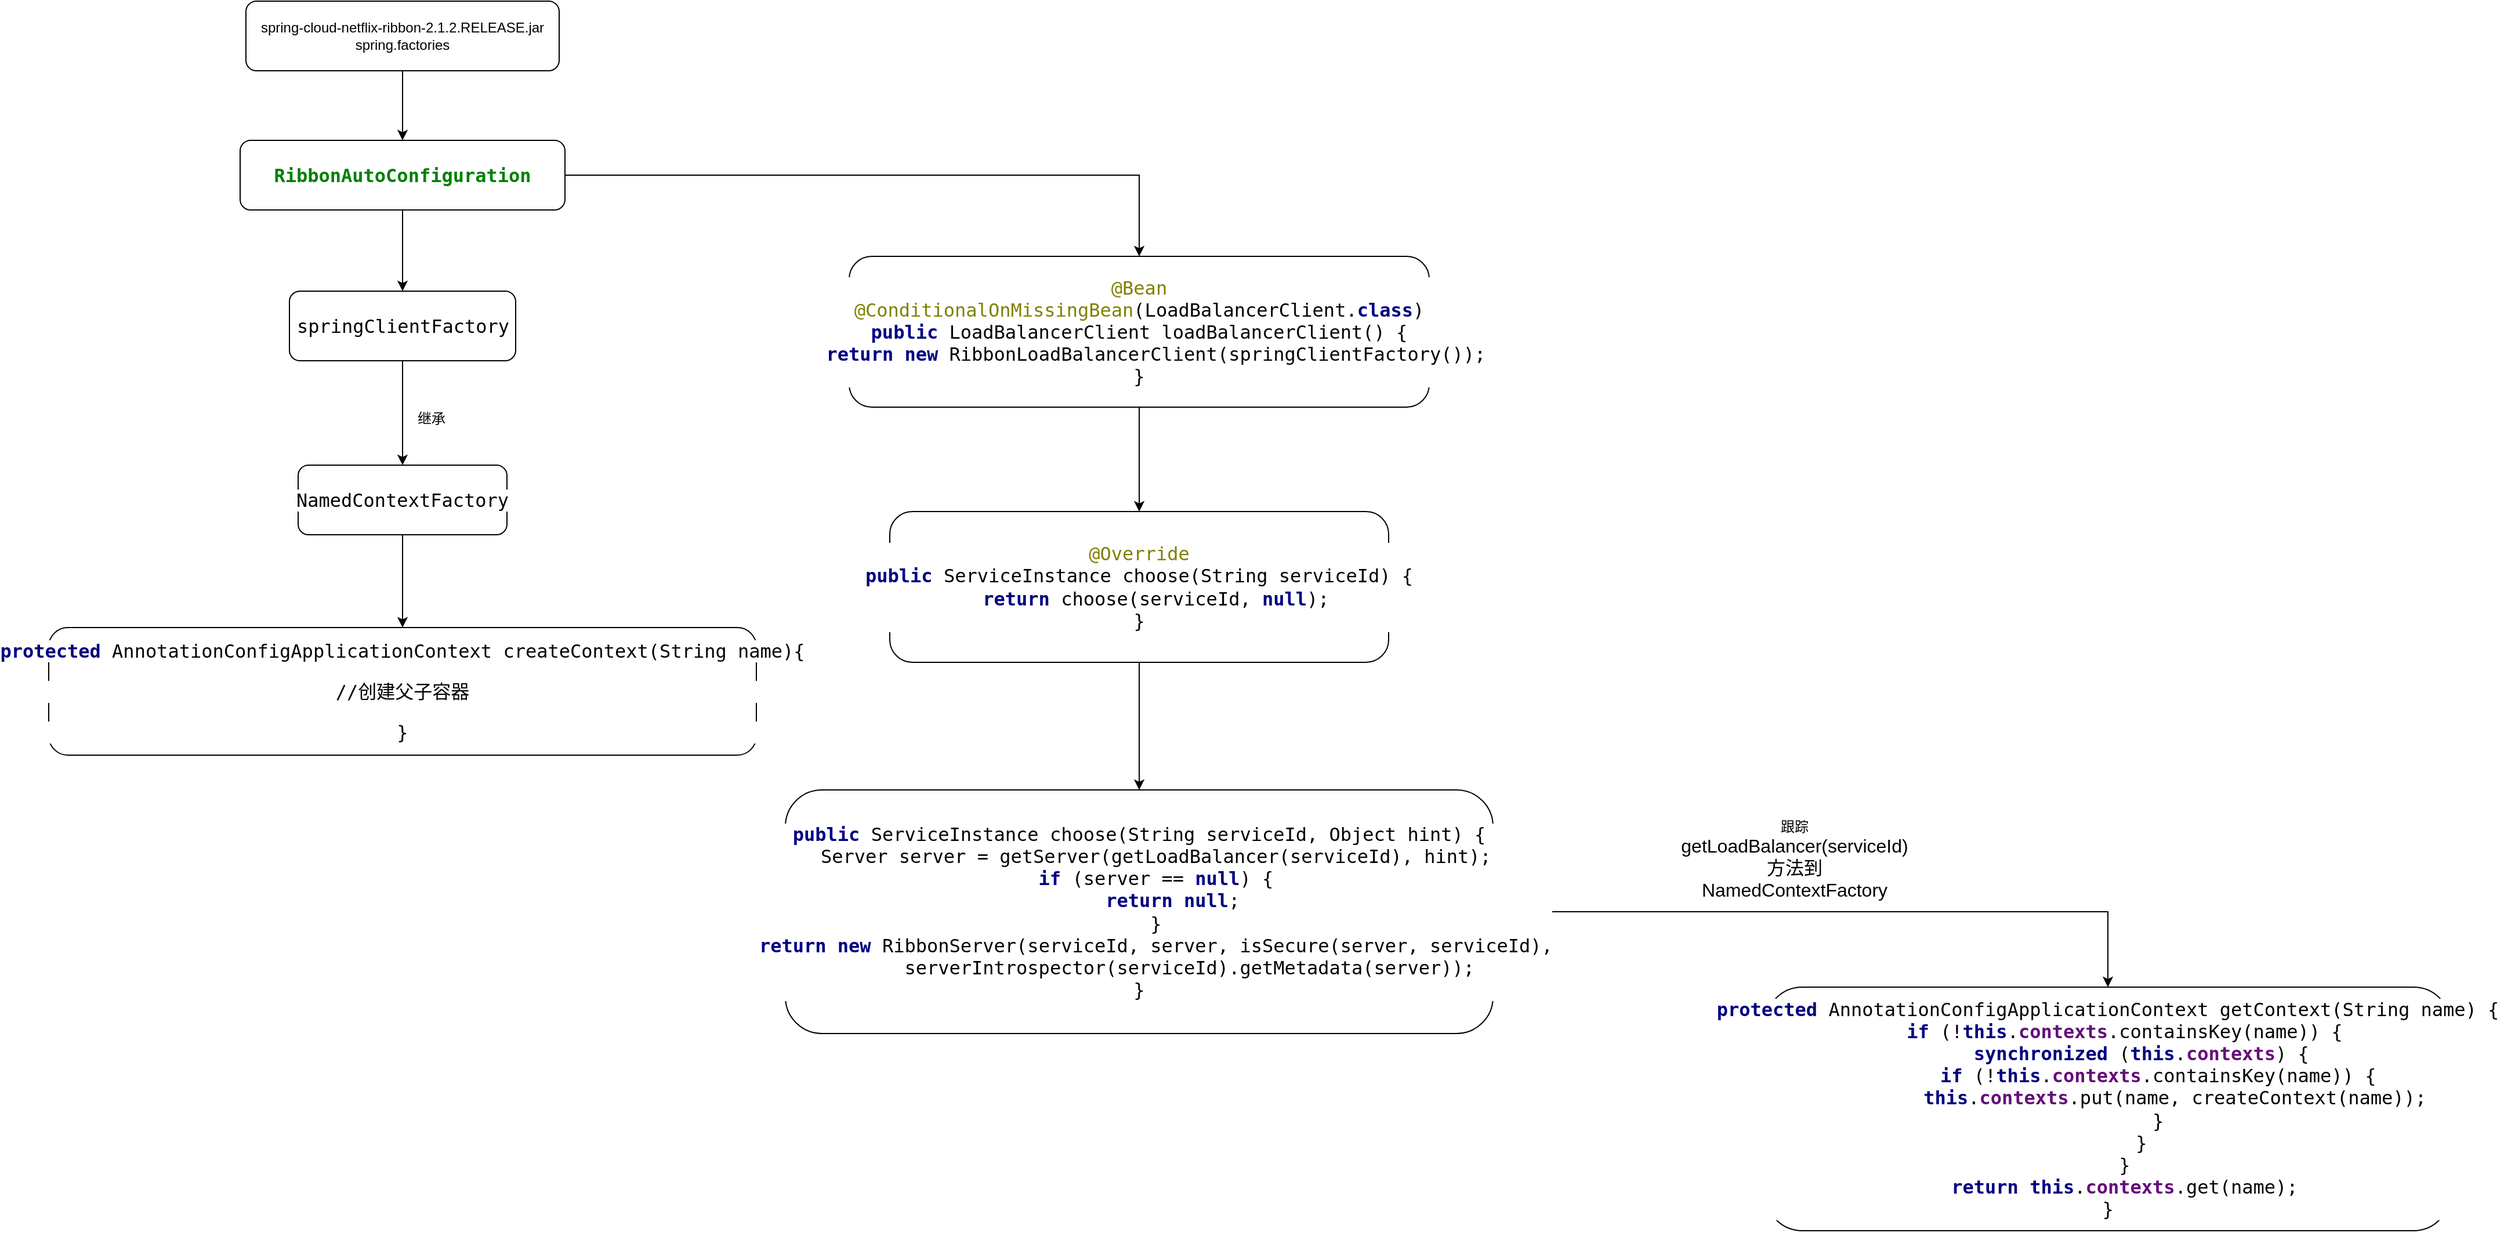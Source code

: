 <mxfile version="14.2.7" type="github">
  <diagram id="s-E9I-J_Y93IWlwAKrD2" name="Page-1">
    <mxGraphModel dx="1067" dy="488" grid="1" gridSize="10" guides="1" tooltips="1" connect="1" arrows="1" fold="1" page="1" pageScale="1" pageWidth="827" pageHeight="1169" math="0" shadow="0">
      <root>
        <mxCell id="0" />
        <mxCell id="1" parent="0" />
        <mxCell id="WCGH3zQjEyVRS78NS4z2-3" style="edgeStyle=orthogonalEdgeStyle;rounded=0;orthogonalLoop=1;jettySize=auto;html=1;" edge="1" parent="1" source="WCGH3zQjEyVRS78NS4z2-1" target="WCGH3zQjEyVRS78NS4z2-2">
          <mxGeometry relative="1" as="geometry" />
        </mxCell>
        <mxCell id="WCGH3zQjEyVRS78NS4z2-1" value="spring-cloud-netflix-ribbon-2.1.2.RELEASE.jar&lt;br&gt;spring.factories" style="rounded=1;whiteSpace=wrap;html=1;" vertex="1" parent="1">
          <mxGeometry x="260" y="90" width="270" height="60" as="geometry" />
        </mxCell>
        <mxCell id="WCGH3zQjEyVRS78NS4z2-6" style="edgeStyle=orthogonalEdgeStyle;rounded=0;orthogonalLoop=1;jettySize=auto;html=1;" edge="1" parent="1" source="WCGH3zQjEyVRS78NS4z2-2" target="WCGH3zQjEyVRS78NS4z2-4">
          <mxGeometry relative="1" as="geometry" />
        </mxCell>
        <mxCell id="WCGH3zQjEyVRS78NS4z2-12" style="edgeStyle=orthogonalEdgeStyle;rounded=0;orthogonalLoop=1;jettySize=auto;html=1;entryX=0.5;entryY=0;entryDx=0;entryDy=0;" edge="1" parent="1" source="WCGH3zQjEyVRS78NS4z2-2" target="WCGH3zQjEyVRS78NS4z2-11">
          <mxGeometry relative="1" as="geometry" />
        </mxCell>
        <mxCell id="WCGH3zQjEyVRS78NS4z2-2" value="&lt;pre style=&quot;background-color: rgb(255 , 255 , 255) ; font-size: 12pt&quot;&gt;&lt;span style=&quot;color: #008000 ; font-weight: bold&quot;&gt;RibbonAutoConfiguration&lt;/span&gt;&lt;/pre&gt;" style="rounded=1;whiteSpace=wrap;html=1;" vertex="1" parent="1">
          <mxGeometry x="255" y="210" width="280" height="60" as="geometry" />
        </mxCell>
        <mxCell id="WCGH3zQjEyVRS78NS4z2-7" style="edgeStyle=orthogonalEdgeStyle;rounded=0;orthogonalLoop=1;jettySize=auto;html=1;" edge="1" parent="1" source="WCGH3zQjEyVRS78NS4z2-4" target="WCGH3zQjEyVRS78NS4z2-5">
          <mxGeometry relative="1" as="geometry" />
        </mxCell>
        <mxCell id="WCGH3zQjEyVRS78NS4z2-4" value="&lt;pre style=&quot;background-color: rgb(255 , 255 , 255) ; font-size: 12pt&quot;&gt;springClientFactory&lt;/pre&gt;" style="rounded=1;whiteSpace=wrap;html=1;" vertex="1" parent="1">
          <mxGeometry x="297.5" y="340" width="195" height="60" as="geometry" />
        </mxCell>
        <mxCell id="WCGH3zQjEyVRS78NS4z2-10" style="edgeStyle=orthogonalEdgeStyle;rounded=0;orthogonalLoop=1;jettySize=auto;html=1;exitX=0.5;exitY=1;exitDx=0;exitDy=0;" edge="1" parent="1" source="WCGH3zQjEyVRS78NS4z2-5" target="WCGH3zQjEyVRS78NS4z2-9">
          <mxGeometry relative="1" as="geometry" />
        </mxCell>
        <mxCell id="WCGH3zQjEyVRS78NS4z2-5" value="&lt;pre style=&quot;background-color: rgb(255 , 255 , 255) ; font-size: 12pt&quot;&gt;NamedContextFactory&lt;/pre&gt;" style="rounded=1;whiteSpace=wrap;html=1;" vertex="1" parent="1">
          <mxGeometry x="305" y="490" width="180" height="60" as="geometry" />
        </mxCell>
        <mxCell id="WCGH3zQjEyVRS78NS4z2-8" value="继承" style="text;html=1;strokeColor=none;fillColor=none;align=center;verticalAlign=middle;whiteSpace=wrap;rounded=0;" vertex="1" parent="1">
          <mxGeometry x="400" y="440" width="40" height="20" as="geometry" />
        </mxCell>
        <mxCell id="WCGH3zQjEyVRS78NS4z2-9" value="&lt;pre style=&quot;background-color: rgb(255 , 255 , 255) ; font-size: 12pt&quot;&gt;&lt;span style=&quot;color: #000080 ; font-weight: bold&quot;&gt;protected &lt;/span&gt;AnnotationConfigApplicationContext createContext(String name){&lt;/pre&gt;&lt;pre style=&quot;background-color: rgb(255 , 255 , 255) ; font-size: 12pt&quot;&gt;//创建父子容器&lt;/pre&gt;&lt;pre style=&quot;background-color: rgb(255 , 255 , 255) ; font-size: 12pt&quot;&gt;}&lt;/pre&gt;" style="rounded=1;whiteSpace=wrap;html=1;" vertex="1" parent="1">
          <mxGeometry x="90" y="630" width="610" height="110" as="geometry" />
        </mxCell>
        <mxCell id="WCGH3zQjEyVRS78NS4z2-14" style="edgeStyle=orthogonalEdgeStyle;rounded=0;orthogonalLoop=1;jettySize=auto;html=1;entryX=0.5;entryY=0;entryDx=0;entryDy=0;" edge="1" parent="1" source="WCGH3zQjEyVRS78NS4z2-11" target="WCGH3zQjEyVRS78NS4z2-13">
          <mxGeometry relative="1" as="geometry" />
        </mxCell>
        <mxCell id="WCGH3zQjEyVRS78NS4z2-11" value="&lt;pre style=&quot;background-color: rgb(255 , 255 , 255) ; font-size: 12pt&quot;&gt;&lt;span style=&quot;color: #808000&quot;&gt;@Bean&lt;br&gt;&lt;/span&gt;&lt;span style=&quot;color: #808000&quot;&gt;@ConditionalOnMissingBean&lt;/span&gt;(LoadBalancerClient.&lt;span style=&quot;color: #000080 ; font-weight: bold&quot;&gt;class&lt;/span&gt;)&lt;br&gt;&lt;span style=&quot;color: #000080 ; font-weight: bold&quot;&gt;public &lt;/span&gt;LoadBalancerClient loadBalancerClient() {&lt;br&gt;   &lt;span style=&quot;color: #000080 ; font-weight: bold&quot;&gt;return new &lt;/span&gt;RibbonLoadBalancerClient(springClientFactory());&lt;br&gt;}&lt;/pre&gt;" style="rounded=1;whiteSpace=wrap;html=1;" vertex="1" parent="1">
          <mxGeometry x="780" y="310" width="500" height="130" as="geometry" />
        </mxCell>
        <mxCell id="WCGH3zQjEyVRS78NS4z2-16" style="edgeStyle=orthogonalEdgeStyle;rounded=0;orthogonalLoop=1;jettySize=auto;html=1;" edge="1" parent="1" source="WCGH3zQjEyVRS78NS4z2-13" target="WCGH3zQjEyVRS78NS4z2-15">
          <mxGeometry relative="1" as="geometry" />
        </mxCell>
        <mxCell id="WCGH3zQjEyVRS78NS4z2-13" value="&lt;pre style=&quot;background-color: rgb(255 , 255 , 255) ; font-size: 12pt&quot;&gt;&lt;span style=&quot;color: #808000&quot;&gt;@Override&lt;br&gt;&lt;/span&gt;&lt;span style=&quot;color: #000080 ; font-weight: bold&quot;&gt;public &lt;/span&gt;ServiceInstance choose(String serviceId) {&lt;br&gt;   &lt;span style=&quot;color: #000080 ; font-weight: bold&quot;&gt;return &lt;/span&gt;choose(serviceId, &lt;span style=&quot;color: #000080 ; font-weight: bold&quot;&gt;null&lt;/span&gt;);&lt;br&gt;}&lt;/pre&gt;" style="rounded=1;whiteSpace=wrap;html=1;" vertex="1" parent="1">
          <mxGeometry x="815" y="530" width="430" height="130" as="geometry" />
        </mxCell>
        <mxCell id="WCGH3zQjEyVRS78NS4z2-20" style="edgeStyle=orthogonalEdgeStyle;rounded=0;orthogonalLoop=1;jettySize=auto;html=1;entryX=0.5;entryY=0;entryDx=0;entryDy=0;" edge="1" parent="1" source="WCGH3zQjEyVRS78NS4z2-15" target="WCGH3zQjEyVRS78NS4z2-17">
          <mxGeometry relative="1" as="geometry" />
        </mxCell>
        <mxCell id="WCGH3zQjEyVRS78NS4z2-15" value="&lt;pre style=&quot;background-color: rgb(255 , 255 , 255) ; font-size: 12pt&quot;&gt;&lt;span style=&quot;color: #000080 ; font-weight: bold&quot;&gt;public &lt;/span&gt;ServiceInstance choose(String serviceId, Object hint) {&lt;br&gt;   Server server = getServer(getLoadBalancer(serviceId), hint);&lt;br&gt;   &lt;span style=&quot;color: #000080 ; font-weight: bold&quot;&gt;if &lt;/span&gt;(server == &lt;span style=&quot;color: #000080 ; font-weight: bold&quot;&gt;null&lt;/span&gt;) {&lt;br&gt;      &lt;span style=&quot;color: #000080 ; font-weight: bold&quot;&gt;return null&lt;/span&gt;;&lt;br&gt;   }&lt;br&gt;   &lt;span style=&quot;color: #000080 ; font-weight: bold&quot;&gt;return new &lt;/span&gt;RibbonServer(serviceId, server, isSecure(server, serviceId),&lt;br&gt;         serverIntrospector(serviceId).getMetadata(server));&lt;br&gt;}&lt;/pre&gt;" style="rounded=1;whiteSpace=wrap;html=1;" vertex="1" parent="1">
          <mxGeometry x="725" y="770" width="610" height="210" as="geometry" />
        </mxCell>
        <mxCell id="WCGH3zQjEyVRS78NS4z2-17" value="&lt;pre style=&quot;background-color: rgb(255 , 255 , 255) ; font-size: 12pt&quot;&gt;&lt;span style=&quot;color: #000080 ; font-weight: bold&quot;&gt;protected &lt;/span&gt;AnnotationConfigApplicationContext getContext(String name) {&lt;br&gt;   &lt;span style=&quot;color: #000080 ; font-weight: bold&quot;&gt;if &lt;/span&gt;(!&lt;span style=&quot;color: #000080 ; font-weight: bold&quot;&gt;this&lt;/span&gt;.&lt;span style=&quot;color: #660e7a ; font-weight: bold&quot;&gt;contexts&lt;/span&gt;.containsKey(name)) {&lt;br&gt;      &lt;span style=&quot;color: #000080 ; font-weight: bold&quot;&gt;synchronized &lt;/span&gt;(&lt;span style=&quot;color: #000080 ; font-weight: bold&quot;&gt;this&lt;/span&gt;.&lt;span style=&quot;color: #660e7a ; font-weight: bold&quot;&gt;contexts&lt;/span&gt;) {&lt;br&gt;         &lt;span style=&quot;color: #000080 ; font-weight: bold&quot;&gt;if &lt;/span&gt;(!&lt;span style=&quot;color: #000080 ; font-weight: bold&quot;&gt;this&lt;/span&gt;.&lt;span style=&quot;color: #660e7a ; font-weight: bold&quot;&gt;contexts&lt;/span&gt;.containsKey(name)) {&lt;br&gt;            &lt;span style=&quot;color: #000080 ; font-weight: bold&quot;&gt;this&lt;/span&gt;.&lt;span style=&quot;color: #660e7a ; font-weight: bold&quot;&gt;contexts&lt;/span&gt;.put(name, createContext(name));&lt;br&gt;         }&lt;br&gt;      }&lt;br&gt;   }&lt;br&gt;   &lt;span style=&quot;color: #000080 ; font-weight: bold&quot;&gt;return this&lt;/span&gt;.&lt;span style=&quot;color: #660e7a ; font-weight: bold&quot;&gt;contexts&lt;/span&gt;.get(name);&lt;br&gt;}&lt;/pre&gt;" style="rounded=1;whiteSpace=wrap;html=1;" vertex="1" parent="1">
          <mxGeometry x="1570" y="940" width="590" height="210" as="geometry" />
        </mxCell>
        <mxCell id="WCGH3zQjEyVRS78NS4z2-19" value="跟踪&lt;span style=&quot;background-color: rgb(255 , 255 , 255) ; font-size: 12pt&quot;&gt;getLoadBalancer(serviceId)方法到&lt;/span&gt;&lt;span style=&quot;background-color: rgb(255 , 255 , 255) ; font-size: 12pt&quot;&gt;NamedContextFactory&lt;/span&gt;" style="text;html=1;strokeColor=none;fillColor=none;align=center;verticalAlign=middle;whiteSpace=wrap;rounded=0;" vertex="1" parent="1">
          <mxGeometry x="1490" y="800" width="210" height="60" as="geometry" />
        </mxCell>
      </root>
    </mxGraphModel>
  </diagram>
</mxfile>
